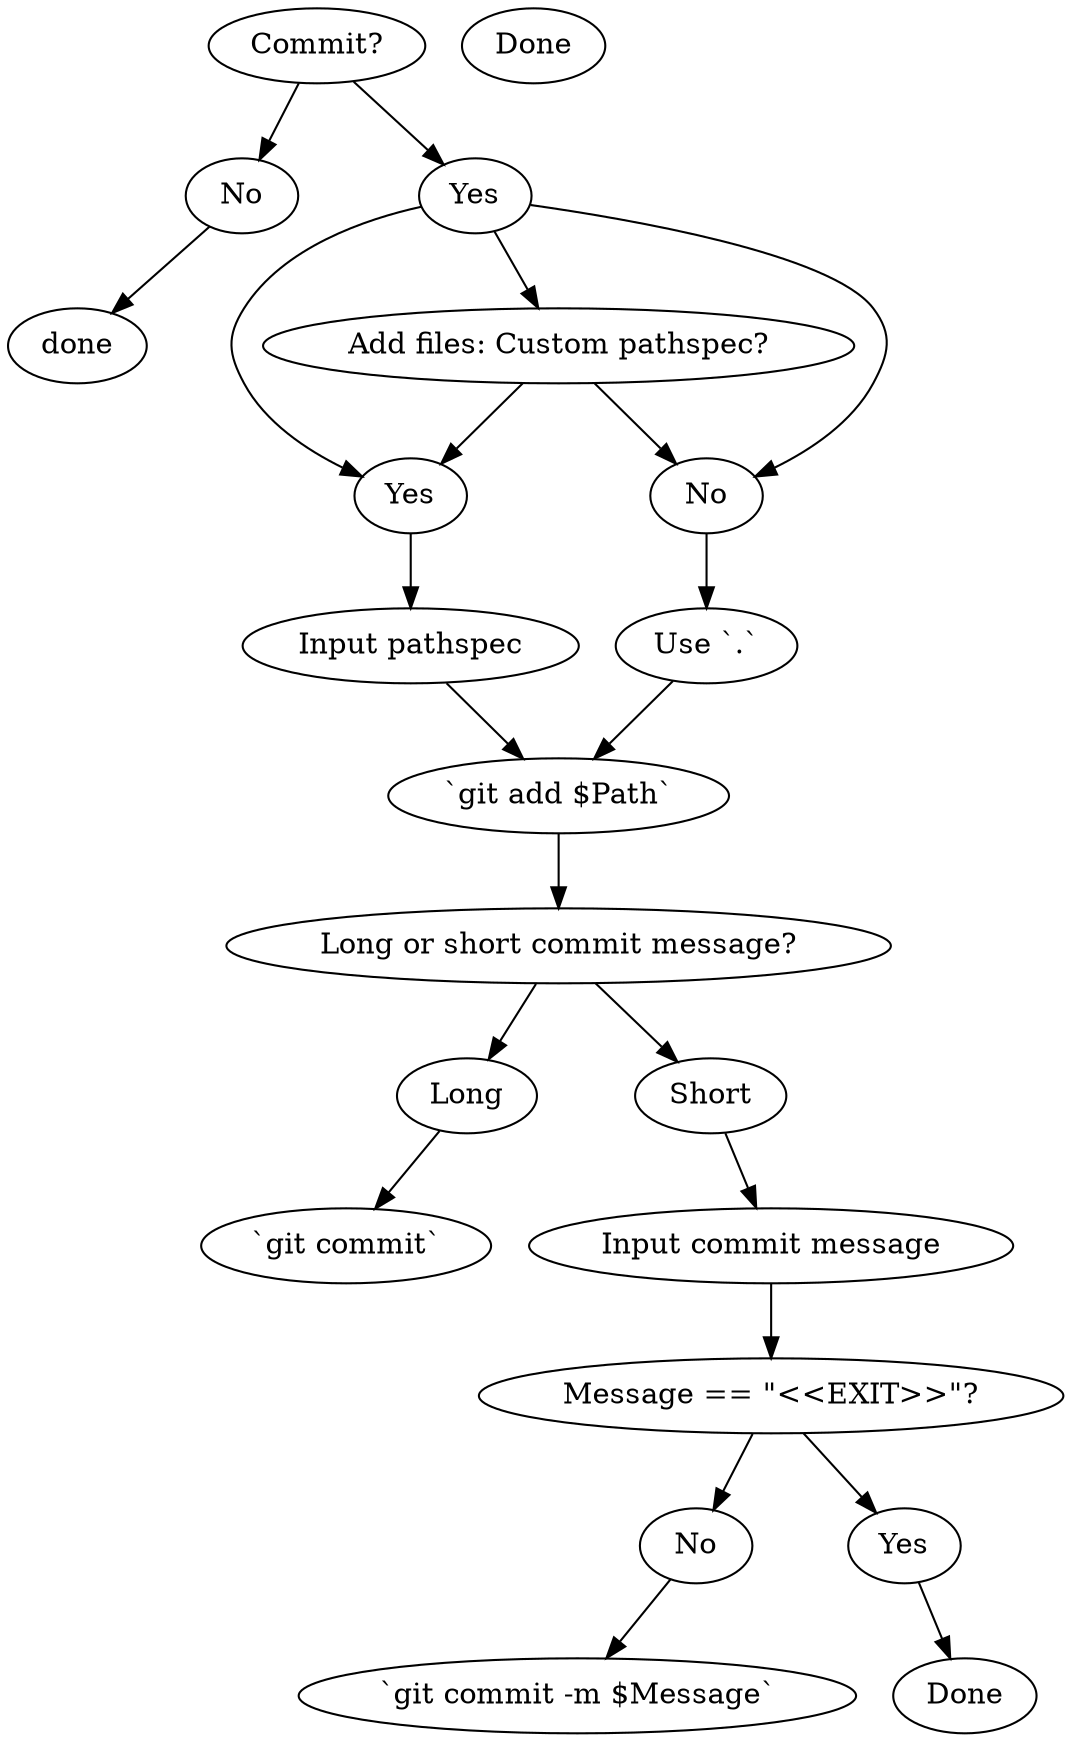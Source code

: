 digraph programflow {
	commit -> commit_no -> done

	commit -> commit_yes ->
	{
		custom_pathspec -> { pathspec_yes; pathspec_no }
	}

	pathspec_yes -> input_pathspec -> git_add
	pathspec_no -> use_dot -> git_add

	git_add -> commit_length -> { length_long; length_short }
	length_long -> git_commit
	length_short -> input_message -> message_exit -> { message_no; message_yes }
	message_yes -> message_done
	message_no -> git_commit_m

	commit_done [label="Done"]
	pathspec_yes [label="Yes"]
	pathspec_no [label="No"]
	commit [label="Commit?"]
	commit_no [label="No"]
	commit_yes [label="Yes"]
	custom_pathspec [label="Add files: Custom pathspec?"]
	use_dot [label="Use `.`"]
	input_pathspec [label="Input pathspec"]
	git_add [label="`git add $Path`"]
	git_commit [label="`git commit`"]
	git_commit_m [label="`git commit -m $Message`"]
	commit_length [label="Long or short commit message?"]
	length_long [label="Long"]
	length_short [label="Short"]
	input_message [label="Input commit message"]
	message_exit [label="Message == \"<<EXIT>>\"?"]
	message_no [label="No"]
	message_yes [label="Yes"]
	message_done [label="Done"]
}
